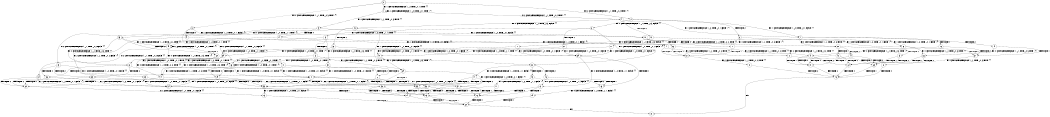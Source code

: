 digraph BCG {
size = "7, 10.5";
center = TRUE;
node [shape = circle];
0 [peripheries = 2];
0 -> 1 [label = "EX !1 !ATOMIC_EXCH_BRANCH (1, +0, TRUE, +0, 1, TRUE) !{}"];
0 -> 2 [label = "EX !2 !ATOMIC_EXCH_BRANCH (1, +1, TRUE, +0, 2, TRUE) !{}"];
0 -> 3 [label = "EX !0 !ATOMIC_EXCH_BRANCH (1, +1, TRUE, +0, 3, TRUE) !{}"];
1 -> 4 [label = "EX !2 !ATOMIC_EXCH_BRANCH (1, +1, TRUE, +0, 2, TRUE) !{}"];
1 -> 5 [label = "EX !0 !ATOMIC_EXCH_BRANCH (1, +1, TRUE, +0, 3, TRUE) !{}"];
1 -> 1 [label = "EX !1 !ATOMIC_EXCH_BRANCH (1, +0, TRUE, +0, 1, TRUE) !{}"];
2 -> 6 [label = "TERMINATE !2"];
2 -> 7 [label = "EX !1 !ATOMIC_EXCH_BRANCH (1, +0, TRUE, +0, 1, FALSE) !{}"];
2 -> 8 [label = "EX !0 !ATOMIC_EXCH_BRANCH (1, +1, TRUE, +0, 3, FALSE) !{}"];
3 -> 9 [label = "TERMINATE !0"];
3 -> 10 [label = "EX !1 !ATOMIC_EXCH_BRANCH (1, +0, TRUE, +0, 1, FALSE) !{}"];
3 -> 11 [label = "EX !2 !ATOMIC_EXCH_BRANCH (1, +1, TRUE, +0, 2, FALSE) !{}"];
4 -> 12 [label = "TERMINATE !2"];
4 -> 13 [label = "EX !0 !ATOMIC_EXCH_BRANCH (1, +1, TRUE, +0, 3, FALSE) !{}"];
4 -> 7 [label = "EX !1 !ATOMIC_EXCH_BRANCH (1, +0, TRUE, +0, 1, FALSE) !{}"];
5 -> 14 [label = "TERMINATE !0"];
5 -> 15 [label = "EX !2 !ATOMIC_EXCH_BRANCH (1, +1, TRUE, +0, 2, FALSE) !{}"];
5 -> 10 [label = "EX !1 !ATOMIC_EXCH_BRANCH (1, +0, TRUE, +0, 1, FALSE) !{}"];
6 -> 16 [label = "EX !1 !ATOMIC_EXCH_BRANCH (1, +0, TRUE, +0, 1, FALSE) !{}"];
6 -> 17 [label = "EX !0 !ATOMIC_EXCH_BRANCH (1, +1, TRUE, +0, 3, FALSE) !{}"];
7 -> 18 [label = "TERMINATE !1"];
7 -> 19 [label = "TERMINATE !2"];
7 -> 20 [label = "EX !0 !ATOMIC_EXCH_BRANCH (1, +1, TRUE, +0, 3, TRUE) !{}"];
8 -> 21 [label = "TERMINATE !2"];
8 -> 22 [label = "EX !1 !ATOMIC_EXCH_BRANCH (1, +0, TRUE, +0, 1, FALSE) !{}"];
8 -> 23 [label = "EX !0 !ATOMIC_EXCH_BRANCH (1, +0, TRUE, +1, 1, TRUE) !{}"];
9 -> 24 [label = "EX !1 !ATOMIC_EXCH_BRANCH (1, +0, TRUE, +0, 1, FALSE) !{}"];
9 -> 25 [label = "EX !2 !ATOMIC_EXCH_BRANCH (1, +1, TRUE, +0, 2, FALSE) !{}"];
10 -> 26 [label = "TERMINATE !1"];
10 -> 27 [label = "TERMINATE !0"];
10 -> 20 [label = "EX !2 !ATOMIC_EXCH_BRANCH (1, +1, TRUE, +0, 2, TRUE) !{}"];
11 -> 28 [label = "TERMINATE !2"];
11 -> 29 [label = "TERMINATE !0"];
11 -> 30 [label = "EX !1 !ATOMIC_EXCH_BRANCH (1, +0, TRUE, +0, 1, FALSE) !{}"];
12 -> 16 [label = "EX !1 !ATOMIC_EXCH_BRANCH (1, +0, TRUE, +0, 1, FALSE) !{}"];
12 -> 31 [label = "EX !0 !ATOMIC_EXCH_BRANCH (1, +1, TRUE, +0, 3, FALSE) !{}"];
13 -> 32 [label = "TERMINATE !2"];
13 -> 22 [label = "EX !1 !ATOMIC_EXCH_BRANCH (1, +0, TRUE, +0, 1, FALSE) !{}"];
13 -> 33 [label = "EX !0 !ATOMIC_EXCH_BRANCH (1, +0, TRUE, +1, 1, TRUE) !{}"];
14 -> 24 [label = "EX !1 !ATOMIC_EXCH_BRANCH (1, +0, TRUE, +0, 1, FALSE) !{}"];
14 -> 34 [label = "EX !2 !ATOMIC_EXCH_BRANCH (1, +1, TRUE, +0, 2, FALSE) !{}"];
15 -> 35 [label = "TERMINATE !2"];
15 -> 36 [label = "TERMINATE !0"];
15 -> 30 [label = "EX !1 !ATOMIC_EXCH_BRANCH (1, +0, TRUE, +0, 1, FALSE) !{}"];
16 -> 37 [label = "TERMINATE !1"];
16 -> 38 [label = "EX !0 !ATOMIC_EXCH_BRANCH (1, +1, TRUE, +0, 3, TRUE) !{}"];
17 -> 39 [label = "EX !1 !ATOMIC_EXCH_BRANCH (1, +0, TRUE, +0, 1, FALSE) !{}"];
17 -> 40 [label = "EX !0 !ATOMIC_EXCH_BRANCH (1, +0, TRUE, +1, 1, TRUE) !{}"];
18 -> 37 [label = "TERMINATE !2"];
18 -> 41 [label = "EX !0 !ATOMIC_EXCH_BRANCH (1, +1, TRUE, +0, 3, TRUE) !{}"];
19 -> 37 [label = "TERMINATE !1"];
19 -> 38 [label = "EX !0 !ATOMIC_EXCH_BRANCH (1, +1, TRUE, +0, 3, TRUE) !{}"];
20 -> 42 [label = "TERMINATE !1"];
20 -> 43 [label = "TERMINATE !2"];
20 -> 44 [label = "TERMINATE !0"];
21 -> 40 [label = "EX !0 !ATOMIC_EXCH_BRANCH (1, +0, TRUE, +1, 1, TRUE) !{}"];
21 -> 39 [label = "EX !1 !ATOMIC_EXCH_BRANCH (1, +0, TRUE, +0, 1, FALSE) !{}"];
22 -> 45 [label = "TERMINATE !1"];
22 -> 46 [label = "TERMINATE !2"];
22 -> 47 [label = "EX !0 !ATOMIC_EXCH_BRANCH (1, +0, TRUE, +1, 1, FALSE) !{}"];
23 -> 48 [label = "TERMINATE !2"];
23 -> 49 [label = "EX !1 !ATOMIC_EXCH_BRANCH (1, +0, TRUE, +0, 1, TRUE) !{}"];
23 -> 50 [label = "EX !0 !ATOMIC_EXCH_BRANCH (1, +1, TRUE, +0, 3, TRUE) !{}"];
24 -> 51 [label = "TERMINATE !1"];
24 -> 52 [label = "EX !2 !ATOMIC_EXCH_BRANCH (1, +1, TRUE, +0, 2, TRUE) !{}"];
25 -> 53 [label = "TERMINATE !2"];
25 -> 54 [label = "EX !1 !ATOMIC_EXCH_BRANCH (1, +0, TRUE, +0, 1, FALSE) !{}"];
26 -> 51 [label = "TERMINATE !0"];
26 -> 41 [label = "EX !2 !ATOMIC_EXCH_BRANCH (1, +1, TRUE, +0, 2, TRUE) !{}"];
27 -> 51 [label = "TERMINATE !1"];
27 -> 52 [label = "EX !2 !ATOMIC_EXCH_BRANCH (1, +1, TRUE, +0, 2, TRUE) !{}"];
28 -> 53 [label = "TERMINATE !0"];
28 -> 55 [label = "EX !1 !ATOMIC_EXCH_BRANCH (1, +0, TRUE, +0, 1, FALSE) !{}"];
29 -> 53 [label = "TERMINATE !2"];
29 -> 54 [label = "EX !1 !ATOMIC_EXCH_BRANCH (1, +0, TRUE, +0, 1, FALSE) !{}"];
30 -> 56 [label = "TERMINATE !1"];
30 -> 57 [label = "TERMINATE !2"];
30 -> 58 [label = "TERMINATE !0"];
31 -> 39 [label = "EX !1 !ATOMIC_EXCH_BRANCH (1, +0, TRUE, +0, 1, FALSE) !{}"];
31 -> 59 [label = "EX !0 !ATOMIC_EXCH_BRANCH (1, +0, TRUE, +1, 1, TRUE) !{}"];
32 -> 39 [label = "EX !1 !ATOMIC_EXCH_BRANCH (1, +0, TRUE, +0, 1, FALSE) !{}"];
32 -> 59 [label = "EX !0 !ATOMIC_EXCH_BRANCH (1, +0, TRUE, +1, 1, TRUE) !{}"];
33 -> 60 [label = "TERMINATE !2"];
33 -> 49 [label = "EX !1 !ATOMIC_EXCH_BRANCH (1, +0, TRUE, +0, 1, TRUE) !{}"];
33 -> 61 [label = "EX !0 !ATOMIC_EXCH_BRANCH (1, +1, TRUE, +0, 3, TRUE) !{}"];
34 -> 62 [label = "TERMINATE !2"];
34 -> 54 [label = "EX !1 !ATOMIC_EXCH_BRANCH (1, +0, TRUE, +0, 1, FALSE) !{}"];
35 -> 55 [label = "EX !1 !ATOMIC_EXCH_BRANCH (1, +0, TRUE, +0, 1, FALSE) !{}"];
35 -> 62 [label = "TERMINATE !0"];
36 -> 54 [label = "EX !1 !ATOMIC_EXCH_BRANCH (1, +0, TRUE, +0, 1, FALSE) !{}"];
36 -> 62 [label = "TERMINATE !2"];
37 -> 63 [label = "EX !0 !ATOMIC_EXCH_BRANCH (1, +1, TRUE, +0, 3, TRUE) !{}"];
38 -> 64 [label = "TERMINATE !1"];
38 -> 65 [label = "TERMINATE !0"];
39 -> 66 [label = "TERMINATE !1"];
39 -> 67 [label = "EX !0 !ATOMIC_EXCH_BRANCH (1, +0, TRUE, +1, 1, FALSE) !{}"];
40 -> 68 [label = "EX !1 !ATOMIC_EXCH_BRANCH (1, +0, TRUE, +0, 1, TRUE) !{}"];
40 -> 69 [label = "EX !0 !ATOMIC_EXCH_BRANCH (1, +1, TRUE, +0, 3, TRUE) !{}"];
41 -> 64 [label = "TERMINATE !2"];
41 -> 70 [label = "TERMINATE !0"];
42 -> 64 [label = "TERMINATE !2"];
42 -> 70 [label = "TERMINATE !0"];
43 -> 64 [label = "TERMINATE !1"];
43 -> 65 [label = "TERMINATE !0"];
44 -> 70 [label = "TERMINATE !1"];
44 -> 65 [label = "TERMINATE !2"];
45 -> 71 [label = "EX !0 !ATOMIC_EXCH_BRANCH (1, +0, TRUE, +1, 1, FALSE) !{}"];
45 -> 66 [label = "TERMINATE !2"];
46 -> 67 [label = "EX !0 !ATOMIC_EXCH_BRANCH (1, +0, TRUE, +1, 1, FALSE) !{}"];
46 -> 66 [label = "TERMINATE !1"];
47 -> 56 [label = "TERMINATE !1"];
47 -> 57 [label = "TERMINATE !2"];
47 -> 58 [label = "TERMINATE !0"];
48 -> 69 [label = "EX !0 !ATOMIC_EXCH_BRANCH (1, +1, TRUE, +0, 3, TRUE) !{}"];
48 -> 68 [label = "EX !1 !ATOMIC_EXCH_BRANCH (1, +0, TRUE, +0, 1, TRUE) !{}"];
49 -> 60 [label = "TERMINATE !2"];
49 -> 49 [label = "EX !1 !ATOMIC_EXCH_BRANCH (1, +0, TRUE, +0, 1, TRUE) !{}"];
49 -> 61 [label = "EX !0 !ATOMIC_EXCH_BRANCH (1, +1, TRUE, +0, 3, TRUE) !{}"];
50 -> 28 [label = "TERMINATE !2"];
50 -> 29 [label = "TERMINATE !0"];
50 -> 30 [label = "EX !1 !ATOMIC_EXCH_BRANCH (1, +0, TRUE, +0, 1, FALSE) !{}"];
51 -> 72 [label = "EX !2 !ATOMIC_EXCH_BRANCH (1, +1, TRUE, +0, 2, TRUE) !{}"];
52 -> 70 [label = "TERMINATE !1"];
52 -> 65 [label = "TERMINATE !2"];
53 -> 73 [label = "EX !1 !ATOMIC_EXCH_BRANCH (1, +0, TRUE, +0, 1, FALSE) !{}"];
54 -> 74 [label = "TERMINATE !1"];
54 -> 75 [label = "TERMINATE !2"];
55 -> 76 [label = "TERMINATE !1"];
55 -> 75 [label = "TERMINATE !0"];
56 -> 76 [label = "TERMINATE !2"];
56 -> 74 [label = "TERMINATE !0"];
57 -> 76 [label = "TERMINATE !1"];
57 -> 75 [label = "TERMINATE !0"];
58 -> 74 [label = "TERMINATE !1"];
58 -> 75 [label = "TERMINATE !2"];
59 -> 68 [label = "EX !1 !ATOMIC_EXCH_BRANCH (1, +0, TRUE, +0, 1, TRUE) !{}"];
59 -> 77 [label = "EX !0 !ATOMIC_EXCH_BRANCH (1, +1, TRUE, +0, 3, TRUE) !{}"];
60 -> 68 [label = "EX !1 !ATOMIC_EXCH_BRANCH (1, +0, TRUE, +0, 1, TRUE) !{}"];
60 -> 77 [label = "EX !0 !ATOMIC_EXCH_BRANCH (1, +1, TRUE, +0, 3, TRUE) !{}"];
61 -> 35 [label = "TERMINATE !2"];
61 -> 36 [label = "TERMINATE !0"];
61 -> 30 [label = "EX !1 !ATOMIC_EXCH_BRANCH (1, +0, TRUE, +0, 1, FALSE) !{}"];
62 -> 73 [label = "EX !1 !ATOMIC_EXCH_BRANCH (1, +0, TRUE, +0, 1, FALSE) !{}"];
63 -> 78 [label = "TERMINATE !0"];
64 -> 78 [label = "TERMINATE !0"];
65 -> 78 [label = "TERMINATE !1"];
66 -> 79 [label = "EX !0 !ATOMIC_EXCH_BRANCH (1, +0, TRUE, +1, 1, FALSE) !{}"];
67 -> 76 [label = "TERMINATE !1"];
67 -> 75 [label = "TERMINATE !0"];
68 -> 68 [label = "EX !1 !ATOMIC_EXCH_BRANCH (1, +0, TRUE, +0, 1, TRUE) !{}"];
68 -> 77 [label = "EX !0 !ATOMIC_EXCH_BRANCH (1, +1, TRUE, +0, 3, TRUE) !{}"];
69 -> 53 [label = "TERMINATE !0"];
69 -> 55 [label = "EX !1 !ATOMIC_EXCH_BRANCH (1, +0, TRUE, +0, 1, FALSE) !{}"];
70 -> 78 [label = "TERMINATE !2"];
71 -> 76 [label = "TERMINATE !2"];
71 -> 74 [label = "TERMINATE !0"];
72 -> 78 [label = "TERMINATE !2"];
73 -> 80 [label = "TERMINATE !1"];
74 -> 80 [label = "TERMINATE !2"];
75 -> 80 [label = "TERMINATE !1"];
76 -> 80 [label = "TERMINATE !0"];
77 -> 62 [label = "TERMINATE !0"];
77 -> 55 [label = "EX !1 !ATOMIC_EXCH_BRANCH (1, +0, TRUE, +0, 1, FALSE) !{}"];
78 -> 81 [label = "exit"];
79 -> 80 [label = "TERMINATE !0"];
80 -> 81 [label = "exit"];
}
